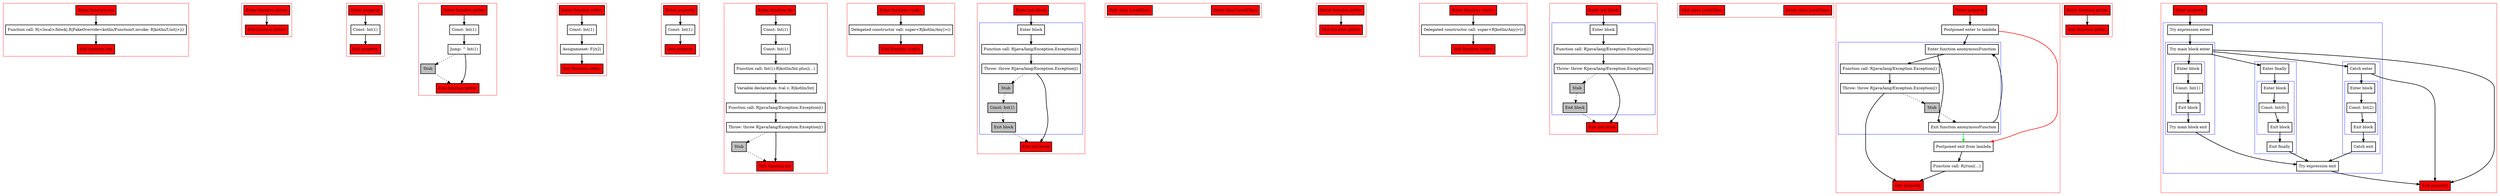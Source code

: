 digraph propertiesAndInitBlocks_kt {
    graph [nodesep=3]
    node [shape=box penwidth=2]
    edge [penwidth=2]

    subgraph cluster_0 {
        color=red
        0 [label="Enter function run" style="filled" fillcolor=red];
        1 [label="Function call: R|<local>/block|.R|FakeOverride<kotlin/Function0.invoke: R|kotlin/Unit|>|()"];
        2 [label="Exit function run" style="filled" fillcolor=red];
    }

    0 -> {1};
    1 -> {2};

    subgraph cluster_1 {
        color=red
        3 [label="Enter function getter" style="filled" fillcolor=red];
        4 [label="Exit function getter" style="filled" fillcolor=red];
    }

    3 -> {4};

    subgraph cluster_2 {
        color=red
        5 [label="Enter property" style="filled" fillcolor=red];
        6 [label="Const: Int(1)"];
        7 [label="Exit property" style="filled" fillcolor=red];
    }

    5 -> {6};
    6 -> {7};

    subgraph cluster_3 {
        color=red
        8 [label="Enter function getter" style="filled" fillcolor=red];
        9 [label="Const: Int(1)"];
        10 [label="Jump: ^ Int(1)"];
        11 [label="Stub" style="filled" fillcolor=gray];
        12 [label="Exit function getter" style="filled" fillcolor=red];
    }

    8 -> {9};
    9 -> {10};
    10 -> {12};
    10 -> {11} [style=dotted];
    11 -> {12} [style=dotted];

    subgraph cluster_4 {
        color=red
        13 [label="Enter function setter" style="filled" fillcolor=red];
        14 [label="Const: Int(1)"];
        15 [label="Assignmenet: F|/x2|"];
        16 [label="Exit function setter" style="filled" fillcolor=red];
    }

    13 -> {14};
    14 -> {15};
    15 -> {16};

    subgraph cluster_5 {
        color=red
        17 [label="Enter property" style="filled" fillcolor=red];
        18 [label="Const: Int(1)"];
        19 [label="Exit property" style="filled" fillcolor=red];
    }

    17 -> {18};
    18 -> {19};

    subgraph cluster_6 {
        color=red
        20 [label="Enter function foo" style="filled" fillcolor=red];
        21 [label="Const: Int(1)"];
        22 [label="Const: Int(1)"];
        23 [label="Function call: Int(1).R|kotlin/Int.plus|(...)"];
        24 [label="Variable declaration: lval c: R|kotlin/Int|"];
        25 [label="Function call: R|java/lang/Exception.Exception|()"];
        26 [label="Throw: throw R|java/lang/Exception.Exception|()"];
        27 [label="Stub" style="filled" fillcolor=gray];
        28 [label="Exit function foo" style="filled" fillcolor=red];
    }

    20 -> {21};
    21 -> {22};
    22 -> {23};
    23 -> {24};
    24 -> {25};
    25 -> {26};
    26 -> {28};
    26 -> {27} [style=dotted];
    27 -> {28} [style=dotted];

    subgraph cluster_7 {
        color=red
        29 [label="Enter function <init>" style="filled" fillcolor=red];
        30 [label="Delegated constructor call: super<R|kotlin/Any|>()"];
        31 [label="Exit function <init>" style="filled" fillcolor=red];
    }

    29 -> {30};
    30 -> {31};

    subgraph cluster_8 {
        color=red
        32 [label="Enter init block" style="filled" fillcolor=red];
        subgraph cluster_9 {
            color=blue
            33 [label="Enter block"];
            34 [label="Function call: R|java/lang/Exception.Exception|()"];
            35 [label="Throw: throw R|java/lang/Exception.Exception|()"];
            36 [label="Stub" style="filled" fillcolor=gray];
            37 [label="Const: Int(1)" style="filled" fillcolor=gray];
            38 [label="Exit block" style="filled" fillcolor=gray];
        }
        39 [label="Exit init block" style="filled" fillcolor=red];
    }

    32 -> {33};
    33 -> {34};
    34 -> {35};
    35 -> {39};
    35 -> {36} [style=dotted];
    36 -> {37} [style=dotted];
    37 -> {38} [style=dotted];
    38 -> {39} [style=dotted];

    subgraph cluster_10 {
        color=red
        40 [label="Enter class LocalClass" style="filled" fillcolor=red];
        41 [label="Exit class LocalClass" style="filled" fillcolor=red];
    }


    subgraph cluster_11 {
        color=red
        42 [label="Enter function getter" style="filled" fillcolor=red];
        43 [label="Exit function getter" style="filled" fillcolor=red];
    }

    42 -> {43};

    subgraph cluster_12 {
        color=red
        44 [label="Enter function <init>" style="filled" fillcolor=red];
        45 [label="Delegated constructor call: super<R|kotlin/Any|>()"];
        46 [label="Exit function <init>" style="filled" fillcolor=red];
    }

    44 -> {45};
    45 -> {46};

    subgraph cluster_13 {
        color=red
        47 [label="Enter init block" style="filled" fillcolor=red];
        subgraph cluster_14 {
            color=blue
            48 [label="Enter block"];
            49 [label="Function call: R|java/lang/Exception.Exception|()"];
            50 [label="Throw: throw R|java/lang/Exception.Exception|()"];
            51 [label="Stub" style="filled" fillcolor=gray];
            52 [label="Exit block" style="filled" fillcolor=gray];
        }
        53 [label="Exit init block" style="filled" fillcolor=red];
    }

    47 -> {48};
    48 -> {49};
    49 -> {50};
    50 -> {53};
    50 -> {51} [style=dotted];
    51 -> {52} [style=dotted];
    52 -> {53} [style=dotted];

    subgraph cluster_15 {
        color=red
        54 [label="Enter class LocalClass" style="filled" fillcolor=red];
        55 [label="Exit class LocalClass" style="filled" fillcolor=red];
    }


    subgraph cluster_16 {
        color=red
        56 [label="Enter property" style="filled" fillcolor=red];
        57 [label="Postponed enter to lambda"];
        subgraph cluster_17 {
            color=blue
            58 [label="Enter function anonymousFunction"];
            59 [label="Function call: R|java/lang/Exception.Exception|()"];
            60 [label="Throw: throw R|java/lang/Exception.Exception|()"];
            61 [label="Stub" style="filled" fillcolor=gray];
            62 [label="Exit function anonymousFunction"];
        }
        63 [label="Postponed exit from lambda"];
        64 [label="Function call: R|/run|(...)"];
        65 [label="Exit property" style="filled" fillcolor=red];
    }

    56 -> {57};
    57 -> {58};
    57 -> {63} [color=red];
    58 -> {62 59};
    59 -> {60};
    60 -> {65};
    60 -> {61} [style=dotted];
    61 -> {62} [style=dotted];
    62 -> {58};
    62 -> {63} [color=green];
    63 -> {64};
    64 -> {65};

    subgraph cluster_18 {
        color=red
        66 [label="Enter function getter" style="filled" fillcolor=red];
        67 [label="Exit function getter" style="filled" fillcolor=red];
    }

    66 -> {67};

    subgraph cluster_19 {
        color=red
        68 [label="Enter property" style="filled" fillcolor=red];
        subgraph cluster_20 {
            color=blue
            69 [label="Try expression enter"];
            subgraph cluster_21 {
                color=blue
                70 [label="Try main block enter"];
                subgraph cluster_22 {
                    color=blue
                    71 [label="Enter block"];
                    72 [label="Const: Int(1)"];
                    73 [label="Exit block"];
                }
                74 [label="Try main block exit"];
            }
            subgraph cluster_23 {
                color=blue
                75 [label="Enter finally"];
                subgraph cluster_24 {
                    color=blue
                    76 [label="Enter block"];
                    77 [label="Const: Int(0)"];
                    78 [label="Exit block"];
                }
                79 [label="Exit finally"];
            }
            subgraph cluster_25 {
                color=blue
                80 [label="Catch enter"];
                subgraph cluster_26 {
                    color=blue
                    81 [label="Enter block"];
                    82 [label="Const: Int(2)"];
                    83 [label="Exit block"];
                }
                84 [label="Catch exit"];
            }
            85 [label="Try expression exit"];
        }
        86 [label="Exit property" style="filled" fillcolor=red];
    }

    68 -> {69};
    69 -> {70};
    70 -> {86 80 75 71};
    71 -> {72};
    72 -> {73};
    73 -> {74};
    74 -> {85};
    75 -> {76};
    76 -> {77};
    77 -> {78};
    78 -> {79};
    79 -> {85};
    80 -> {86 81};
    81 -> {82};
    82 -> {83};
    83 -> {84};
    84 -> {85};
    85 -> {86};

}
